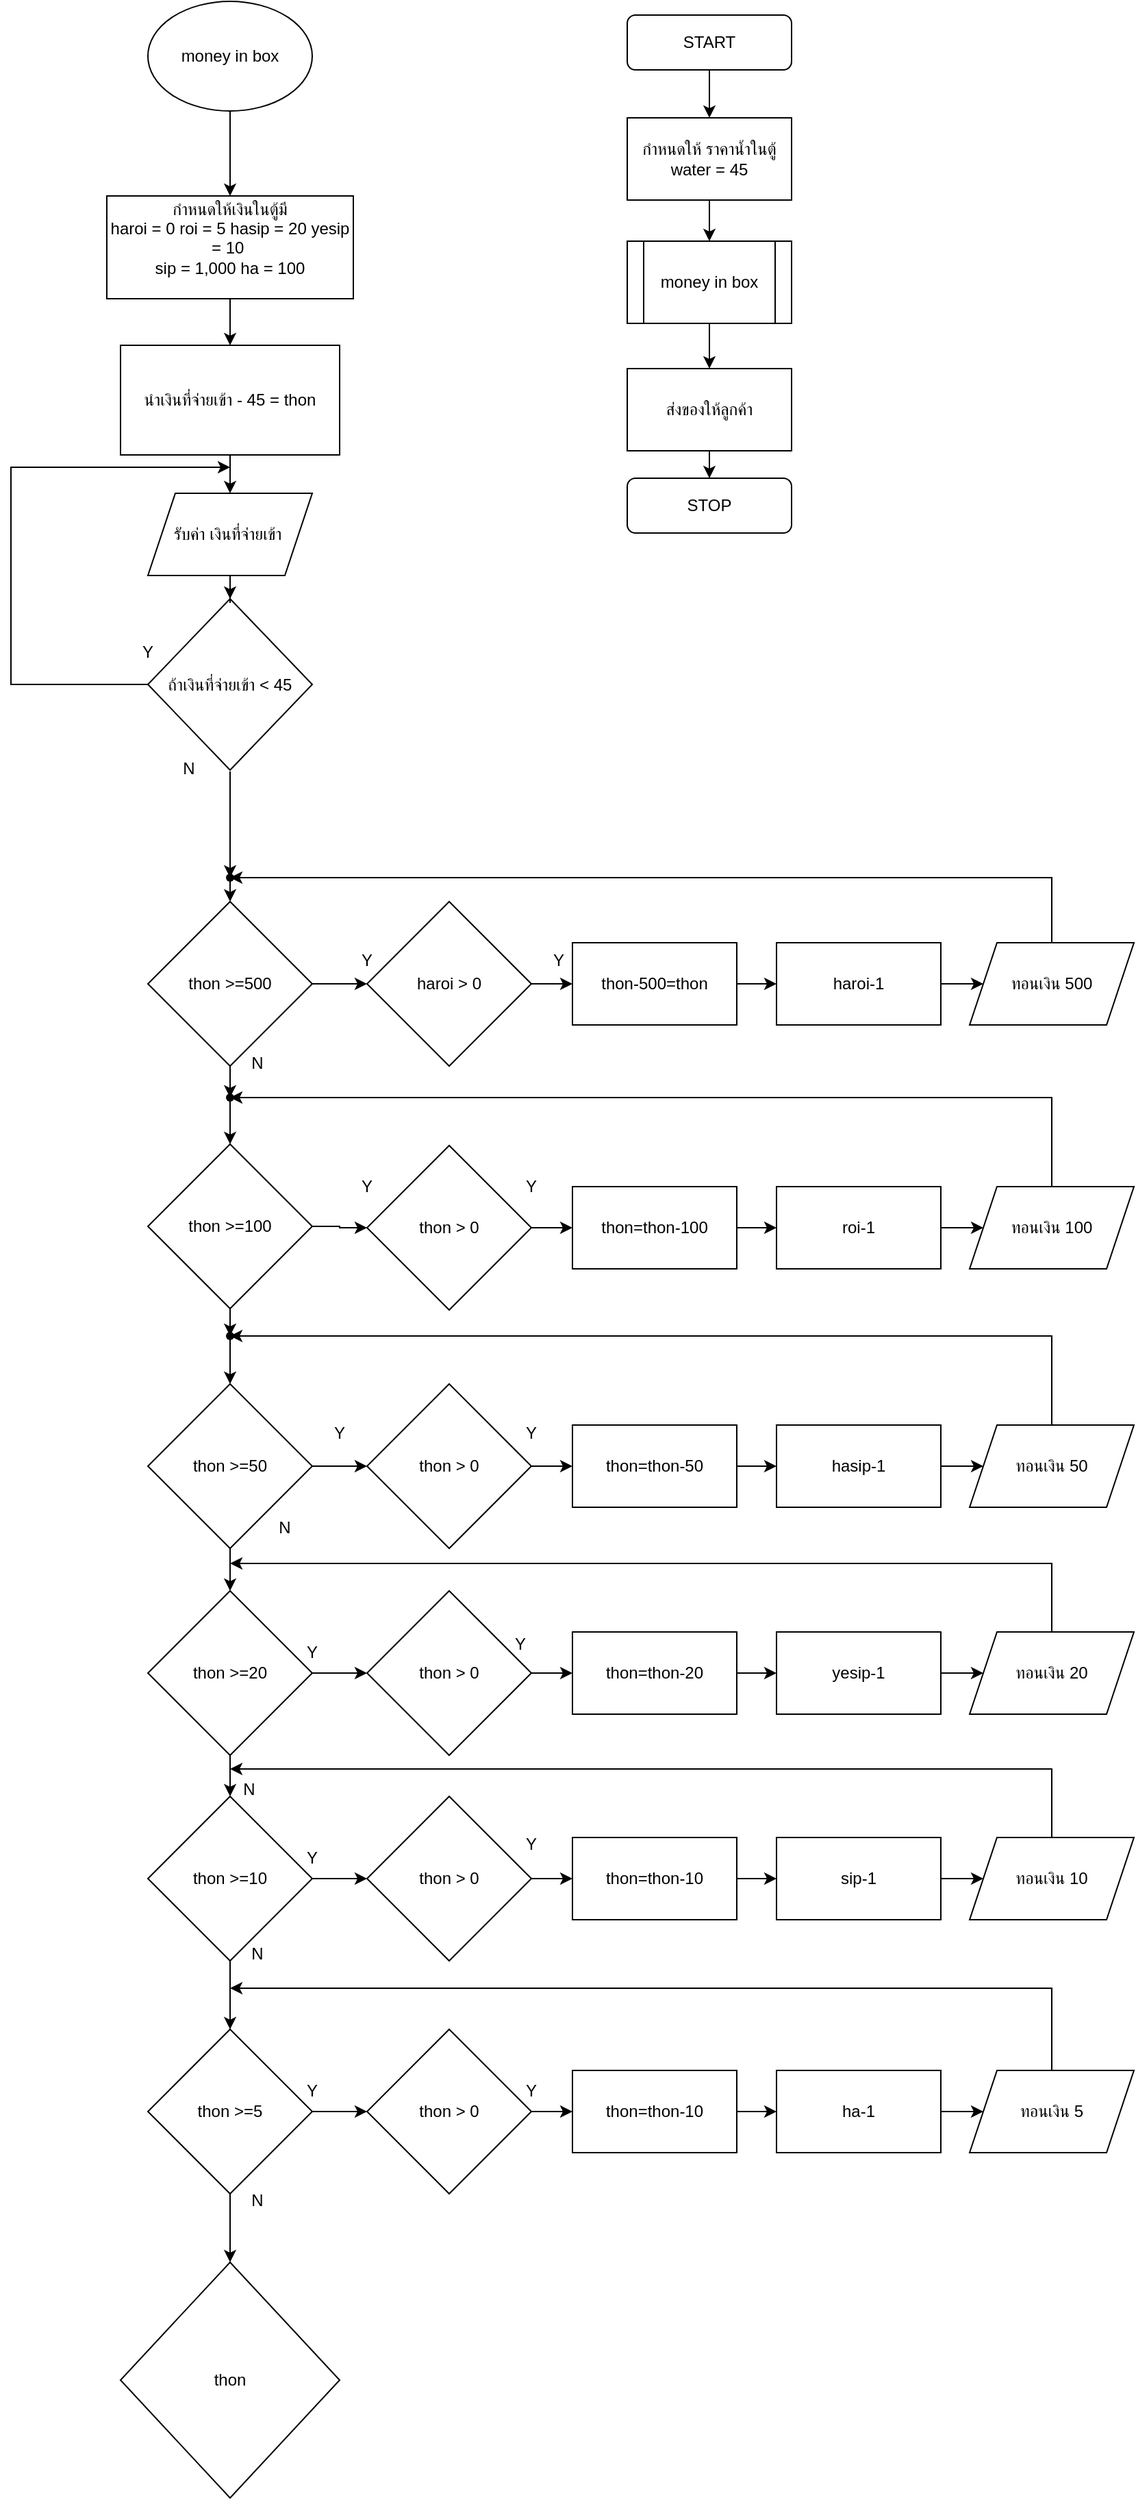 <mxfile version="24.6.4" type="github">
  <diagram name="หน้า-1" id="5BQnmzxmp4HID7S2OKWE">
    <mxGraphModel dx="724" dy="390" grid="1" gridSize="10" guides="1" tooltips="1" connect="1" arrows="1" fold="1" page="1" pageScale="1" pageWidth="827" pageHeight="1169" math="0" shadow="0">
      <root>
        <mxCell id="0" />
        <mxCell id="1" parent="0" />
        <mxCell id="sd8wvMYhDi7HjZ1PcNP_-2" value="" style="edgeStyle=orthogonalEdgeStyle;rounded=0;orthogonalLoop=1;jettySize=auto;html=1;" parent="1" source="sd8wvMYhDi7HjZ1PcNP_-3" target="sd8wvMYhDi7HjZ1PcNP_-5" edge="1">
          <mxGeometry relative="1" as="geometry" />
        </mxCell>
        <mxCell id="sd8wvMYhDi7HjZ1PcNP_-3" value="START" style="rounded=1;whiteSpace=wrap;html=1;fontSize=12;glass=0;strokeWidth=1;shadow=0;" parent="1" vertex="1">
          <mxGeometry x="690" y="10" width="120" height="40" as="geometry" />
        </mxCell>
        <mxCell id="sd8wvMYhDi7HjZ1PcNP_-4" value="" style="edgeStyle=orthogonalEdgeStyle;rounded=0;orthogonalLoop=1;jettySize=auto;html=1;entryX=0.5;entryY=0;entryDx=0;entryDy=0;" parent="1" source="sd8wvMYhDi7HjZ1PcNP_-5" target="sd8wvMYhDi7HjZ1PcNP_-9" edge="1">
          <mxGeometry relative="1" as="geometry">
            <mxPoint x="920.1" y="163.5" as="targetPoint" />
          </mxGeometry>
        </mxCell>
        <mxCell id="sd8wvMYhDi7HjZ1PcNP_-5" value="กำหนดให้ ราคาน้ำในตู้&lt;br&gt;water = 45" style="rounded=0;whiteSpace=wrap;html=1;" parent="1" vertex="1">
          <mxGeometry x="690" y="85" width="120" height="60" as="geometry" />
        </mxCell>
        <mxCell id="sd8wvMYhDi7HjZ1PcNP_-6" style="edgeStyle=orthogonalEdgeStyle;rounded=0;orthogonalLoop=1;jettySize=auto;html=1;entryX=0.5;entryY=0;entryDx=0;entryDy=0;" parent="1" source="sd8wvMYhDi7HjZ1PcNP_-7" target="sd8wvMYhDi7HjZ1PcNP_-12" edge="1">
          <mxGeometry relative="1" as="geometry">
            <mxPoint x="400" y="110" as="targetPoint" />
          </mxGeometry>
        </mxCell>
        <mxCell id="sd8wvMYhDi7HjZ1PcNP_-7" value="money in box" style="ellipse;whiteSpace=wrap;html=1;" parent="1" vertex="1">
          <mxGeometry x="340" width="120" height="80" as="geometry" />
        </mxCell>
        <mxCell id="sd8wvMYhDi7HjZ1PcNP_-8" style="edgeStyle=orthogonalEdgeStyle;rounded=0;orthogonalLoop=1;jettySize=auto;html=1;entryX=0.5;entryY=0;entryDx=0;entryDy=0;" parent="1" source="sd8wvMYhDi7HjZ1PcNP_-9" target="sd8wvMYhDi7HjZ1PcNP_-37" edge="1">
          <mxGeometry relative="1" as="geometry" />
        </mxCell>
        <mxCell id="sd8wvMYhDi7HjZ1PcNP_-9" value="money in box" style="shape=process;whiteSpace=wrap;html=1;backgroundOutline=1;" parent="1" vertex="1">
          <mxGeometry x="690" y="175" width="120" height="60" as="geometry" />
        </mxCell>
        <mxCell id="sd8wvMYhDi7HjZ1PcNP_-10" value="" style="edgeStyle=orthogonalEdgeStyle;rounded=0;orthogonalLoop=1;jettySize=auto;html=1;" parent="1" target="sd8wvMYhDi7HjZ1PcNP_-12" edge="1">
          <mxGeometry relative="1" as="geometry">
            <mxPoint x="400" y="195" as="sourcePoint" />
          </mxGeometry>
        </mxCell>
        <mxCell id="sd8wvMYhDi7HjZ1PcNP_-11" style="edgeStyle=orthogonalEdgeStyle;rounded=0;orthogonalLoop=1;jettySize=auto;html=1;entryX=0.5;entryY=0;entryDx=0;entryDy=0;" parent="1" source="sd8wvMYhDi7HjZ1PcNP_-12" target="sd8wvMYhDi7HjZ1PcNP_-14" edge="1">
          <mxGeometry relative="1" as="geometry" />
        </mxCell>
        <mxCell id="sd8wvMYhDi7HjZ1PcNP_-12" value="กำหนดให้เงินในตู้มี&lt;br&gt;&lt;div&gt;haroi = 0 roi = 5 hasip = 20 yesip = 10&amp;nbsp;&lt;/div&gt;&lt;div&gt;sip = 1,000 ha = 100&lt;/div&gt;&lt;div&gt;&lt;br&gt;&lt;/div&gt;" style="rounded=0;whiteSpace=wrap;html=1;" parent="1" vertex="1">
          <mxGeometry x="310" y="142" width="180" height="75" as="geometry" />
        </mxCell>
        <mxCell id="sd8wvMYhDi7HjZ1PcNP_-13" style="edgeStyle=orthogonalEdgeStyle;rounded=0;orthogonalLoop=1;jettySize=auto;html=1;entryX=0.5;entryY=0;entryDx=0;entryDy=0;" parent="1" source="sd8wvMYhDi7HjZ1PcNP_-14" target="sd8wvMYhDi7HjZ1PcNP_-39" edge="1">
          <mxGeometry relative="1" as="geometry" />
        </mxCell>
        <mxCell id="sd8wvMYhDi7HjZ1PcNP_-14" value="นำเงินที่จ่ายเข้า&amp;nbsp;- 45 = thon" style="rounded=0;whiteSpace=wrap;html=1;" parent="1" vertex="1">
          <mxGeometry x="320" y="251" width="160" height="80" as="geometry" />
        </mxCell>
        <mxCell id="sd8wvMYhDi7HjZ1PcNP_-15" style="edgeStyle=orthogonalEdgeStyle;rounded=0;orthogonalLoop=1;jettySize=auto;html=1;entryX=0.5;entryY=0;entryDx=0;entryDy=0;" parent="1" source="sd8wvMYhDi7HjZ1PcNP_-33" target="sd8wvMYhDi7HjZ1PcNP_-21" edge="1">
          <mxGeometry relative="1" as="geometry" />
        </mxCell>
        <mxCell id="sd8wvMYhDi7HjZ1PcNP_-16" style="edgeStyle=orthogonalEdgeStyle;rounded=0;orthogonalLoop=1;jettySize=auto;html=1;exitX=0;exitY=0.5;exitDx=0;exitDy=0;" parent="1" source="sd8wvMYhDi7HjZ1PcNP_-17" edge="1">
          <mxGeometry relative="1" as="geometry">
            <mxPoint x="400" y="340" as="targetPoint" />
            <Array as="points">
              <mxPoint x="240" y="498" />
              <mxPoint x="240" y="340" />
            </Array>
          </mxGeometry>
        </mxCell>
        <mxCell id="sd8wvMYhDi7HjZ1PcNP_-17" value="ถ้าเงินที่จ่ายเข้า &amp;lt; 45" style="rhombus;whiteSpace=wrap;html=1;" parent="1" vertex="1">
          <mxGeometry x="340" y="436" width="120" height="125" as="geometry" />
        </mxCell>
        <mxCell id="sd8wvMYhDi7HjZ1PcNP_-18" value="N" style="text;html=1;align=center;verticalAlign=middle;whiteSpace=wrap;rounded=0;" parent="1" vertex="1">
          <mxGeometry x="340" y="545" width="60" height="30" as="geometry" />
        </mxCell>
        <mxCell id="sd8wvMYhDi7HjZ1PcNP_-19" style="edgeStyle=orthogonalEdgeStyle;rounded=0;orthogonalLoop=1;jettySize=auto;html=1;entryX=0;entryY=0.5;entryDx=0;entryDy=0;" parent="1" source="sd8wvMYhDi7HjZ1PcNP_-21" target="sd8wvMYhDi7HjZ1PcNP_-25" edge="1">
          <mxGeometry relative="1" as="geometry" />
        </mxCell>
        <mxCell id="sd8wvMYhDi7HjZ1PcNP_-20" style="edgeStyle=orthogonalEdgeStyle;rounded=0;orthogonalLoop=1;jettySize=auto;html=1;" parent="1" source="sd8wvMYhDi7HjZ1PcNP_-21" target="sd8wvMYhDi7HjZ1PcNP_-51" edge="1">
          <mxGeometry relative="1" as="geometry" />
        </mxCell>
        <mxCell id="sd8wvMYhDi7HjZ1PcNP_-21" value="thon &amp;gt;=500" style="rhombus;whiteSpace=wrap;html=1;" parent="1" vertex="1">
          <mxGeometry x="340" y="657" width="120" height="120" as="geometry" />
        </mxCell>
        <mxCell id="sd8wvMYhDi7HjZ1PcNP_-22" value="Y" style="text;html=1;align=center;verticalAlign=middle;whiteSpace=wrap;rounded=0;" parent="1" vertex="1">
          <mxGeometry x="310" y="460" width="60" height="30" as="geometry" />
        </mxCell>
        <mxCell id="sd8wvMYhDi7HjZ1PcNP_-23" value="N" style="text;html=1;align=center;verticalAlign=middle;whiteSpace=wrap;rounded=0;" parent="1" vertex="1">
          <mxGeometry x="410" y="760" width="20" height="30" as="geometry" />
        </mxCell>
        <mxCell id="sd8wvMYhDi7HjZ1PcNP_-24" style="edgeStyle=orthogonalEdgeStyle;rounded=0;orthogonalLoop=1;jettySize=auto;html=1;entryX=0;entryY=0.5;entryDx=0;entryDy=0;" parent="1" source="sd8wvMYhDi7HjZ1PcNP_-25" target="sd8wvMYhDi7HjZ1PcNP_-28" edge="1">
          <mxGeometry relative="1" as="geometry" />
        </mxCell>
        <mxCell id="sd8wvMYhDi7HjZ1PcNP_-25" value="haroi &amp;gt; 0" style="rhombus;whiteSpace=wrap;html=1;" parent="1" vertex="1">
          <mxGeometry x="500" y="657" width="120" height="120" as="geometry" />
        </mxCell>
        <mxCell id="sd8wvMYhDi7HjZ1PcNP_-26" value="Y" style="text;html=1;align=center;verticalAlign=middle;whiteSpace=wrap;rounded=0;" parent="1" vertex="1">
          <mxGeometry x="610" y="685" width="60" height="30" as="geometry" />
        </mxCell>
        <mxCell id="sd8wvMYhDi7HjZ1PcNP_-27" style="edgeStyle=orthogonalEdgeStyle;rounded=0;orthogonalLoop=1;jettySize=auto;html=1;entryX=0;entryY=0.5;entryDx=0;entryDy=0;" parent="1" source="sd8wvMYhDi7HjZ1PcNP_-28" target="sd8wvMYhDi7HjZ1PcNP_-30" edge="1">
          <mxGeometry relative="1" as="geometry" />
        </mxCell>
        <mxCell id="sd8wvMYhDi7HjZ1PcNP_-28" value="thon-500=thon" style="rounded=0;whiteSpace=wrap;html=1;" parent="1" vertex="1">
          <mxGeometry x="650" y="687" width="120" height="60" as="geometry" />
        </mxCell>
        <mxCell id="sd8wvMYhDi7HjZ1PcNP_-29" style="edgeStyle=orthogonalEdgeStyle;rounded=0;orthogonalLoop=1;jettySize=auto;html=1;entryX=0;entryY=0.5;entryDx=0;entryDy=0;" parent="1" source="sd8wvMYhDi7HjZ1PcNP_-30" edge="1">
          <mxGeometry relative="1" as="geometry">
            <mxPoint x="950" y="717" as="targetPoint" />
          </mxGeometry>
        </mxCell>
        <mxCell id="sd8wvMYhDi7HjZ1PcNP_-30" value="haroi-1" style="rounded=0;whiteSpace=wrap;html=1;" parent="1" vertex="1">
          <mxGeometry x="799" y="687" width="120" height="60" as="geometry" />
        </mxCell>
        <mxCell id="sd8wvMYhDi7HjZ1PcNP_-31" value="ทอนเงิน 500" style="shape=parallelogram;perimeter=parallelogramPerimeter;whiteSpace=wrap;html=1;fixedSize=1;" parent="1" vertex="1">
          <mxGeometry x="940" y="687" width="120" height="60" as="geometry" />
        </mxCell>
        <mxCell id="sd8wvMYhDi7HjZ1PcNP_-32" value="" style="edgeStyle=orthogonalEdgeStyle;rounded=0;orthogonalLoop=1;jettySize=auto;html=1;entryDx=0;entryDy=0;" parent="1" target="sd8wvMYhDi7HjZ1PcNP_-33" edge="1">
          <mxGeometry relative="1" as="geometry">
            <mxPoint x="400" y="562" as="sourcePoint" />
            <mxPoint x="400" y="657" as="targetPoint" />
            <Array as="points">
              <mxPoint x="400" y="615" />
              <mxPoint x="400" y="615" />
            </Array>
          </mxGeometry>
        </mxCell>
        <mxCell id="sd8wvMYhDi7HjZ1PcNP_-33" value="" style="shape=waypoint;sketch=0;fillStyle=solid;size=6;pointerEvents=1;points=[];fillColor=none;resizable=0;rotatable=0;perimeter=centerPerimeter;snapToPoint=1;" parent="1" vertex="1">
          <mxGeometry x="390" y="629.5" width="20" height="20" as="geometry" />
        </mxCell>
        <mxCell id="sd8wvMYhDi7HjZ1PcNP_-34" style="edgeStyle=orthogonalEdgeStyle;rounded=0;orthogonalLoop=1;jettySize=auto;html=1;entryX=0.71;entryY=0.782;entryDx=0;entryDy=0;entryPerimeter=0;" parent="1" source="sd8wvMYhDi7HjZ1PcNP_-31" target="sd8wvMYhDi7HjZ1PcNP_-33" edge="1">
          <mxGeometry relative="1" as="geometry">
            <Array as="points">
              <mxPoint x="1000" y="640" />
            </Array>
          </mxGeometry>
        </mxCell>
        <mxCell id="sd8wvMYhDi7HjZ1PcNP_-35" value="STOP" style="rounded=1;whiteSpace=wrap;html=1;fontSize=12;glass=0;strokeWidth=1;shadow=0;" parent="1" vertex="1">
          <mxGeometry x="690" y="348" width="120" height="40" as="geometry" />
        </mxCell>
        <mxCell id="sd8wvMYhDi7HjZ1PcNP_-36" style="edgeStyle=orthogonalEdgeStyle;rounded=0;orthogonalLoop=1;jettySize=auto;html=1;entryX=0.5;entryY=0;entryDx=0;entryDy=0;" parent="1" source="sd8wvMYhDi7HjZ1PcNP_-37" target="sd8wvMYhDi7HjZ1PcNP_-35" edge="1">
          <mxGeometry relative="1" as="geometry" />
        </mxCell>
        <mxCell id="sd8wvMYhDi7HjZ1PcNP_-37" value="ส่งของให้ลูกค้า" style="rounded=0;whiteSpace=wrap;html=1;" parent="1" vertex="1">
          <mxGeometry x="690" y="268" width="120" height="60" as="geometry" />
        </mxCell>
        <mxCell id="sd8wvMYhDi7HjZ1PcNP_-38" style="edgeStyle=orthogonalEdgeStyle;rounded=0;orthogonalLoop=1;jettySize=auto;html=1;entryX=0.5;entryY=0;entryDx=0;entryDy=0;" parent="1" source="sd8wvMYhDi7HjZ1PcNP_-39" target="sd8wvMYhDi7HjZ1PcNP_-17" edge="1">
          <mxGeometry relative="1" as="geometry" />
        </mxCell>
        <mxCell id="sd8wvMYhDi7HjZ1PcNP_-39" value="รับค่า เงินที่จ่ายเข้า&amp;nbsp;" style="shape=parallelogram;perimeter=parallelogramPerimeter;whiteSpace=wrap;html=1;fixedSize=1;" parent="1" vertex="1">
          <mxGeometry x="340" y="359" width="120" height="60" as="geometry" />
        </mxCell>
        <mxCell id="sd8wvMYhDi7HjZ1PcNP_-40" style="edgeStyle=orthogonalEdgeStyle;rounded=0;orthogonalLoop=1;jettySize=auto;html=1;entryX=0;entryY=0.5;entryDx=0;entryDy=0;" parent="1" source="sd8wvMYhDi7HjZ1PcNP_-42" target="sd8wvMYhDi7HjZ1PcNP_-44" edge="1">
          <mxGeometry relative="1" as="geometry" />
        </mxCell>
        <mxCell id="sd8wvMYhDi7HjZ1PcNP_-41" style="edgeStyle=orthogonalEdgeStyle;rounded=0;orthogonalLoop=1;jettySize=auto;html=1;" parent="1" source="sd8wvMYhDi7HjZ1PcNP_-42" target="sd8wvMYhDi7HjZ1PcNP_-67" edge="1">
          <mxGeometry relative="1" as="geometry" />
        </mxCell>
        <mxCell id="sd8wvMYhDi7HjZ1PcNP_-42" value="thon &amp;gt;=100" style="rhombus;whiteSpace=wrap;html=1;" parent="1" vertex="1">
          <mxGeometry x="340" y="834" width="120" height="120" as="geometry" />
        </mxCell>
        <mxCell id="sd8wvMYhDi7HjZ1PcNP_-43" style="edgeStyle=orthogonalEdgeStyle;rounded=0;orthogonalLoop=1;jettySize=auto;html=1;entryX=0;entryY=0.5;entryDx=0;entryDy=0;" parent="1" source="sd8wvMYhDi7HjZ1PcNP_-44" target="sd8wvMYhDi7HjZ1PcNP_-46" edge="1">
          <mxGeometry relative="1" as="geometry" />
        </mxCell>
        <mxCell id="sd8wvMYhDi7HjZ1PcNP_-44" value="thon &amp;gt; 0" style="rhombus;whiteSpace=wrap;html=1;" parent="1" vertex="1">
          <mxGeometry x="500" y="835" width="120" height="120" as="geometry" />
        </mxCell>
        <mxCell id="sd8wvMYhDi7HjZ1PcNP_-45" style="edgeStyle=orthogonalEdgeStyle;rounded=0;orthogonalLoop=1;jettySize=auto;html=1;entryX=0;entryY=0.5;entryDx=0;entryDy=0;" parent="1" source="sd8wvMYhDi7HjZ1PcNP_-46" target="sd8wvMYhDi7HjZ1PcNP_-48" edge="1">
          <mxGeometry relative="1" as="geometry" />
        </mxCell>
        <mxCell id="sd8wvMYhDi7HjZ1PcNP_-46" value="thon=thon-100" style="rounded=0;whiteSpace=wrap;html=1;" parent="1" vertex="1">
          <mxGeometry x="650" y="865" width="120" height="60" as="geometry" />
        </mxCell>
        <mxCell id="sd8wvMYhDi7HjZ1PcNP_-47" style="edgeStyle=orthogonalEdgeStyle;rounded=0;orthogonalLoop=1;jettySize=auto;html=1;entryX=0;entryY=0.5;entryDx=0;entryDy=0;" parent="1" source="sd8wvMYhDi7HjZ1PcNP_-48" target="sd8wvMYhDi7HjZ1PcNP_-49" edge="1">
          <mxGeometry relative="1" as="geometry" />
        </mxCell>
        <mxCell id="sd8wvMYhDi7HjZ1PcNP_-48" value="roi-1" style="rounded=0;whiteSpace=wrap;html=1;" parent="1" vertex="1">
          <mxGeometry x="799" y="865" width="120" height="60" as="geometry" />
        </mxCell>
        <mxCell id="sd8wvMYhDi7HjZ1PcNP_-49" value="ทอนเงิน 100" style="shape=parallelogram;perimeter=parallelogramPerimeter;whiteSpace=wrap;html=1;fixedSize=1;" parent="1" vertex="1">
          <mxGeometry x="940" y="865" width="120" height="60" as="geometry" />
        </mxCell>
        <mxCell id="sd8wvMYhDi7HjZ1PcNP_-50" style="edgeStyle=orthogonalEdgeStyle;rounded=0;orthogonalLoop=1;jettySize=auto;html=1;entryX=0.5;entryY=0;entryDx=0;entryDy=0;" parent="1" source="sd8wvMYhDi7HjZ1PcNP_-51" target="sd8wvMYhDi7HjZ1PcNP_-42" edge="1">
          <mxGeometry relative="1" as="geometry" />
        </mxCell>
        <mxCell id="sd8wvMYhDi7HjZ1PcNP_-51" value="" style="shape=waypoint;sketch=0;fillStyle=solid;size=6;pointerEvents=1;points=[];fillColor=none;resizable=0;rotatable=0;perimeter=centerPerimeter;snapToPoint=1;" parent="1" vertex="1">
          <mxGeometry x="390" y="790" width="20" height="20" as="geometry" />
        </mxCell>
        <mxCell id="sd8wvMYhDi7HjZ1PcNP_-52" style="edgeStyle=orthogonalEdgeStyle;rounded=0;orthogonalLoop=1;jettySize=auto;html=1;entryX=0.303;entryY=0.729;entryDx=0;entryDy=0;entryPerimeter=0;" parent="1" source="sd8wvMYhDi7HjZ1PcNP_-49" target="sd8wvMYhDi7HjZ1PcNP_-51" edge="1">
          <mxGeometry relative="1" as="geometry">
            <Array as="points">
              <mxPoint x="1000" y="800" />
            </Array>
          </mxGeometry>
        </mxCell>
        <mxCell id="sd8wvMYhDi7HjZ1PcNP_-53" value="Y" style="text;html=1;align=center;verticalAlign=middle;whiteSpace=wrap;rounded=0;" parent="1" vertex="1">
          <mxGeometry x="470" y="685" width="60" height="30" as="geometry" />
        </mxCell>
        <mxCell id="sd8wvMYhDi7HjZ1PcNP_-54" value="Y" style="text;html=1;align=center;verticalAlign=middle;whiteSpace=wrap;rounded=0;" parent="1" vertex="1">
          <mxGeometry x="470" y="850" width="60" height="30" as="geometry" />
        </mxCell>
        <mxCell id="sd8wvMYhDi7HjZ1PcNP_-55" value="Y" style="text;html=1;align=center;verticalAlign=middle;whiteSpace=wrap;rounded=0;" parent="1" vertex="1">
          <mxGeometry x="590" y="850" width="60" height="30" as="geometry" />
        </mxCell>
        <mxCell id="sd8wvMYhDi7HjZ1PcNP_-56" style="edgeStyle=orthogonalEdgeStyle;rounded=0;orthogonalLoop=1;jettySize=auto;html=1;entryX=0;entryY=0.5;entryDx=0;entryDy=0;" parent="1" source="sd8wvMYhDi7HjZ1PcNP_-58" target="sd8wvMYhDi7HjZ1PcNP_-60" edge="1">
          <mxGeometry relative="1" as="geometry" />
        </mxCell>
        <mxCell id="sd8wvMYhDi7HjZ1PcNP_-57" style="edgeStyle=orthogonalEdgeStyle;rounded=0;orthogonalLoop=1;jettySize=auto;html=1;entryX=0.5;entryY=0;entryDx=0;entryDy=0;" parent="1" source="sd8wvMYhDi7HjZ1PcNP_-58" target="sd8wvMYhDi7HjZ1PcNP_-71" edge="1">
          <mxGeometry relative="1" as="geometry" />
        </mxCell>
        <mxCell id="sd8wvMYhDi7HjZ1PcNP_-58" value="thon &amp;gt;=50" style="rhombus;whiteSpace=wrap;html=1;" parent="1" vertex="1">
          <mxGeometry x="340" y="1009" width="120" height="120" as="geometry" />
        </mxCell>
        <mxCell id="sd8wvMYhDi7HjZ1PcNP_-59" style="edgeStyle=orthogonalEdgeStyle;rounded=0;orthogonalLoop=1;jettySize=auto;html=1;entryX=0;entryY=0.5;entryDx=0;entryDy=0;" parent="1" source="sd8wvMYhDi7HjZ1PcNP_-60" target="sd8wvMYhDi7HjZ1PcNP_-62" edge="1">
          <mxGeometry relative="1" as="geometry" />
        </mxCell>
        <mxCell id="sd8wvMYhDi7HjZ1PcNP_-60" value="thon &amp;gt; 0" style="rhombus;whiteSpace=wrap;html=1;" parent="1" vertex="1">
          <mxGeometry x="500" y="1009" width="120" height="120" as="geometry" />
        </mxCell>
        <mxCell id="sd8wvMYhDi7HjZ1PcNP_-61" style="edgeStyle=orthogonalEdgeStyle;rounded=0;orthogonalLoop=1;jettySize=auto;html=1;entryX=0;entryY=0.5;entryDx=0;entryDy=0;" parent="1" source="sd8wvMYhDi7HjZ1PcNP_-62" target="sd8wvMYhDi7HjZ1PcNP_-64" edge="1">
          <mxGeometry relative="1" as="geometry" />
        </mxCell>
        <mxCell id="sd8wvMYhDi7HjZ1PcNP_-62" value="thon=thon-50" style="rounded=0;whiteSpace=wrap;html=1;" parent="1" vertex="1">
          <mxGeometry x="650" y="1039" width="120" height="60" as="geometry" />
        </mxCell>
        <mxCell id="sd8wvMYhDi7HjZ1PcNP_-63" style="edgeStyle=orthogonalEdgeStyle;rounded=0;orthogonalLoop=1;jettySize=auto;html=1;entryX=0;entryY=0.5;entryDx=0;entryDy=0;" parent="1" source="sd8wvMYhDi7HjZ1PcNP_-64" target="sd8wvMYhDi7HjZ1PcNP_-65" edge="1">
          <mxGeometry relative="1" as="geometry" />
        </mxCell>
        <mxCell id="sd8wvMYhDi7HjZ1PcNP_-64" value="hasip&lt;span style=&quot;background-color: initial;&quot;&gt;-1&lt;/span&gt;" style="rounded=0;whiteSpace=wrap;html=1;" parent="1" vertex="1">
          <mxGeometry x="799" y="1039" width="120" height="60" as="geometry" />
        </mxCell>
        <mxCell id="sd8wvMYhDi7HjZ1PcNP_-65" value="ทอนเงิน 50" style="shape=parallelogram;perimeter=parallelogramPerimeter;whiteSpace=wrap;html=1;fixedSize=1;" parent="1" vertex="1">
          <mxGeometry x="940" y="1039" width="120" height="60" as="geometry" />
        </mxCell>
        <mxCell id="sd8wvMYhDi7HjZ1PcNP_-66" value="" style="edgeStyle=orthogonalEdgeStyle;rounded=0;orthogonalLoop=1;jettySize=auto;html=1;" parent="1" source="sd8wvMYhDi7HjZ1PcNP_-67" target="sd8wvMYhDi7HjZ1PcNP_-58" edge="1">
          <mxGeometry relative="1" as="geometry" />
        </mxCell>
        <mxCell id="sd8wvMYhDi7HjZ1PcNP_-67" value="" style="shape=waypoint;sketch=0;fillStyle=solid;size=6;pointerEvents=1;points=[];fillColor=none;resizable=0;rotatable=0;perimeter=centerPerimeter;snapToPoint=1;" parent="1" vertex="1">
          <mxGeometry x="390" y="964" width="20" height="20" as="geometry" />
        </mxCell>
        <mxCell id="sd8wvMYhDi7HjZ1PcNP_-68" style="edgeStyle=orthogonalEdgeStyle;rounded=0;orthogonalLoop=1;jettySize=auto;html=1;entryX=0.774;entryY=0.641;entryDx=0;entryDy=0;entryPerimeter=0;" parent="1" source="sd8wvMYhDi7HjZ1PcNP_-65" target="sd8wvMYhDi7HjZ1PcNP_-67" edge="1">
          <mxGeometry relative="1" as="geometry">
            <Array as="points">
              <mxPoint x="1000" y="974" />
            </Array>
          </mxGeometry>
        </mxCell>
        <mxCell id="sd8wvMYhDi7HjZ1PcNP_-69" style="edgeStyle=orthogonalEdgeStyle;rounded=0;orthogonalLoop=1;jettySize=auto;html=1;entryX=0;entryY=0.5;entryDx=0;entryDy=0;" parent="1" source="sd8wvMYhDi7HjZ1PcNP_-71" target="sd8wvMYhDi7HjZ1PcNP_-73" edge="1">
          <mxGeometry relative="1" as="geometry" />
        </mxCell>
        <mxCell id="sd8wvMYhDi7HjZ1PcNP_-70" style="edgeStyle=orthogonalEdgeStyle;rounded=0;orthogonalLoop=1;jettySize=auto;html=1;entryX=0.5;entryY=0;entryDx=0;entryDy=0;" parent="1" source="sd8wvMYhDi7HjZ1PcNP_-71" target="sd8wvMYhDi7HjZ1PcNP_-82" edge="1">
          <mxGeometry relative="1" as="geometry" />
        </mxCell>
        <mxCell id="sd8wvMYhDi7HjZ1PcNP_-71" value="thon &amp;gt;=20" style="rhombus;whiteSpace=wrap;html=1;" parent="1" vertex="1">
          <mxGeometry x="340" y="1160" width="120" height="120" as="geometry" />
        </mxCell>
        <mxCell id="sd8wvMYhDi7HjZ1PcNP_-72" style="edgeStyle=orthogonalEdgeStyle;rounded=0;orthogonalLoop=1;jettySize=auto;html=1;entryX=0;entryY=0.5;entryDx=0;entryDy=0;" parent="1" source="sd8wvMYhDi7HjZ1PcNP_-73" target="sd8wvMYhDi7HjZ1PcNP_-75" edge="1">
          <mxGeometry relative="1" as="geometry" />
        </mxCell>
        <mxCell id="sd8wvMYhDi7HjZ1PcNP_-73" value="thon &amp;gt; 0" style="rhombus;whiteSpace=wrap;html=1;" parent="1" vertex="1">
          <mxGeometry x="500" y="1160" width="120" height="120" as="geometry" />
        </mxCell>
        <mxCell id="sd8wvMYhDi7HjZ1PcNP_-74" style="edgeStyle=orthogonalEdgeStyle;rounded=0;orthogonalLoop=1;jettySize=auto;html=1;entryX=0;entryY=0.5;entryDx=0;entryDy=0;" parent="1" source="sd8wvMYhDi7HjZ1PcNP_-75" target="sd8wvMYhDi7HjZ1PcNP_-77" edge="1">
          <mxGeometry relative="1" as="geometry" />
        </mxCell>
        <mxCell id="sd8wvMYhDi7HjZ1PcNP_-75" value="thon=thon-20" style="rounded=0;whiteSpace=wrap;html=1;" parent="1" vertex="1">
          <mxGeometry x="650" y="1190" width="120" height="60" as="geometry" />
        </mxCell>
        <mxCell id="sd8wvMYhDi7HjZ1PcNP_-76" style="edgeStyle=orthogonalEdgeStyle;rounded=0;orthogonalLoop=1;jettySize=auto;html=1;" parent="1" source="sd8wvMYhDi7HjZ1PcNP_-77" target="sd8wvMYhDi7HjZ1PcNP_-79" edge="1">
          <mxGeometry relative="1" as="geometry" />
        </mxCell>
        <mxCell id="sd8wvMYhDi7HjZ1PcNP_-77" value="yesip&lt;span style=&quot;background-color: initial;&quot;&gt;-1&lt;/span&gt;" style="rounded=0;whiteSpace=wrap;html=1;" parent="1" vertex="1">
          <mxGeometry x="799" y="1190" width="120" height="60" as="geometry" />
        </mxCell>
        <mxCell id="sd8wvMYhDi7HjZ1PcNP_-78" style="edgeStyle=orthogonalEdgeStyle;rounded=0;orthogonalLoop=1;jettySize=auto;html=1;" parent="1" source="sd8wvMYhDi7HjZ1PcNP_-79" edge="1">
          <mxGeometry relative="1" as="geometry">
            <mxPoint x="400" y="1140" as="targetPoint" />
            <Array as="points">
              <mxPoint x="1000" y="1140" />
            </Array>
          </mxGeometry>
        </mxCell>
        <mxCell id="sd8wvMYhDi7HjZ1PcNP_-79" value="ทอนเงิน 20" style="shape=parallelogram;perimeter=parallelogramPerimeter;whiteSpace=wrap;html=1;fixedSize=1;" parent="1" vertex="1">
          <mxGeometry x="940" y="1190" width="120" height="60" as="geometry" />
        </mxCell>
        <mxCell id="sd8wvMYhDi7HjZ1PcNP_-80" style="edgeStyle=orthogonalEdgeStyle;rounded=0;orthogonalLoop=1;jettySize=auto;html=1;entryX=0;entryY=0.5;entryDx=0;entryDy=0;" parent="1" source="sd8wvMYhDi7HjZ1PcNP_-82" target="sd8wvMYhDi7HjZ1PcNP_-84" edge="1">
          <mxGeometry relative="1" as="geometry" />
        </mxCell>
        <mxCell id="sd8wvMYhDi7HjZ1PcNP_-81" style="edgeStyle=orthogonalEdgeStyle;rounded=0;orthogonalLoop=1;jettySize=auto;html=1;entryX=0.5;entryY=0;entryDx=0;entryDy=0;" parent="1" source="sd8wvMYhDi7HjZ1PcNP_-82" target="sd8wvMYhDi7HjZ1PcNP_-93" edge="1">
          <mxGeometry relative="1" as="geometry" />
        </mxCell>
        <mxCell id="sd8wvMYhDi7HjZ1PcNP_-82" value="thon &amp;gt;=10" style="rhombus;whiteSpace=wrap;html=1;" parent="1" vertex="1">
          <mxGeometry x="340" y="1310" width="120" height="120" as="geometry" />
        </mxCell>
        <mxCell id="sd8wvMYhDi7HjZ1PcNP_-83" style="edgeStyle=orthogonalEdgeStyle;rounded=0;orthogonalLoop=1;jettySize=auto;html=1;entryX=0;entryY=0.5;entryDx=0;entryDy=0;" parent="1" source="sd8wvMYhDi7HjZ1PcNP_-84" target="sd8wvMYhDi7HjZ1PcNP_-86" edge="1">
          <mxGeometry relative="1" as="geometry" />
        </mxCell>
        <mxCell id="sd8wvMYhDi7HjZ1PcNP_-84" value="thon &amp;gt; 0" style="rhombus;whiteSpace=wrap;html=1;" parent="1" vertex="1">
          <mxGeometry x="500" y="1310" width="120" height="120" as="geometry" />
        </mxCell>
        <mxCell id="sd8wvMYhDi7HjZ1PcNP_-85" style="edgeStyle=orthogonalEdgeStyle;rounded=0;orthogonalLoop=1;jettySize=auto;html=1;entryX=0;entryY=0.5;entryDx=0;entryDy=0;" parent="1" source="sd8wvMYhDi7HjZ1PcNP_-86" target="sd8wvMYhDi7HjZ1PcNP_-88" edge="1">
          <mxGeometry relative="1" as="geometry" />
        </mxCell>
        <mxCell id="sd8wvMYhDi7HjZ1PcNP_-86" value="thon=thon-10" style="rounded=0;whiteSpace=wrap;html=1;" parent="1" vertex="1">
          <mxGeometry x="650" y="1340" width="120" height="60" as="geometry" />
        </mxCell>
        <mxCell id="sd8wvMYhDi7HjZ1PcNP_-87" style="edgeStyle=orthogonalEdgeStyle;rounded=0;orthogonalLoop=1;jettySize=auto;html=1;entryX=0;entryY=0.5;entryDx=0;entryDy=0;" parent="1" source="sd8wvMYhDi7HjZ1PcNP_-88" target="sd8wvMYhDi7HjZ1PcNP_-90" edge="1">
          <mxGeometry relative="1" as="geometry" />
        </mxCell>
        <mxCell id="sd8wvMYhDi7HjZ1PcNP_-88" value="sip&lt;span style=&quot;background-color: initial;&quot;&gt;-1&lt;/span&gt;" style="rounded=0;whiteSpace=wrap;html=1;" parent="1" vertex="1">
          <mxGeometry x="799" y="1340" width="120" height="60" as="geometry" />
        </mxCell>
        <mxCell id="sd8wvMYhDi7HjZ1PcNP_-89" style="edgeStyle=orthogonalEdgeStyle;rounded=0;orthogonalLoop=1;jettySize=auto;html=1;" parent="1" source="sd8wvMYhDi7HjZ1PcNP_-90" edge="1">
          <mxGeometry relative="1" as="geometry">
            <mxPoint x="400" y="1290" as="targetPoint" />
            <Array as="points">
              <mxPoint x="1000" y="1290" />
            </Array>
          </mxGeometry>
        </mxCell>
        <mxCell id="sd8wvMYhDi7HjZ1PcNP_-90" value="ทอนเงิน 10" style="shape=parallelogram;perimeter=parallelogramPerimeter;whiteSpace=wrap;html=1;fixedSize=1;" parent="1" vertex="1">
          <mxGeometry x="940" y="1340" width="120" height="60" as="geometry" />
        </mxCell>
        <mxCell id="sd8wvMYhDi7HjZ1PcNP_-91" style="edgeStyle=orthogonalEdgeStyle;rounded=0;orthogonalLoop=1;jettySize=auto;html=1;entryX=0;entryY=0.5;entryDx=0;entryDy=0;" parent="1" source="sd8wvMYhDi7HjZ1PcNP_-93" target="sd8wvMYhDi7HjZ1PcNP_-95" edge="1">
          <mxGeometry relative="1" as="geometry" />
        </mxCell>
        <mxCell id="sd8wvMYhDi7HjZ1PcNP_-92" style="edgeStyle=orthogonalEdgeStyle;rounded=0;orthogonalLoop=1;jettySize=auto;html=1;entryX=0.5;entryY=0;entryDx=0;entryDy=0;" parent="1" source="sd8wvMYhDi7HjZ1PcNP_-93" edge="1">
          <mxGeometry relative="1" as="geometry">
            <mxPoint x="400" y="1650" as="targetPoint" />
          </mxGeometry>
        </mxCell>
        <mxCell id="sd8wvMYhDi7HjZ1PcNP_-93" value="thon &amp;gt;=5" style="rhombus;whiteSpace=wrap;html=1;" parent="1" vertex="1">
          <mxGeometry x="340" y="1480" width="120" height="120" as="geometry" />
        </mxCell>
        <mxCell id="sd8wvMYhDi7HjZ1PcNP_-94" style="edgeStyle=orthogonalEdgeStyle;rounded=0;orthogonalLoop=1;jettySize=auto;html=1;entryX=0;entryY=0.5;entryDx=0;entryDy=0;" parent="1" source="sd8wvMYhDi7HjZ1PcNP_-95" target="sd8wvMYhDi7HjZ1PcNP_-97" edge="1">
          <mxGeometry relative="1" as="geometry" />
        </mxCell>
        <mxCell id="sd8wvMYhDi7HjZ1PcNP_-95" value="thon &amp;gt; 0" style="rhombus;whiteSpace=wrap;html=1;" parent="1" vertex="1">
          <mxGeometry x="500" y="1480" width="120" height="120" as="geometry" />
        </mxCell>
        <mxCell id="sd8wvMYhDi7HjZ1PcNP_-96" style="edgeStyle=orthogonalEdgeStyle;rounded=0;orthogonalLoop=1;jettySize=auto;html=1;entryX=0;entryY=0.5;entryDx=0;entryDy=0;" parent="1" source="sd8wvMYhDi7HjZ1PcNP_-97" target="sd8wvMYhDi7HjZ1PcNP_-99" edge="1">
          <mxGeometry relative="1" as="geometry" />
        </mxCell>
        <mxCell id="sd8wvMYhDi7HjZ1PcNP_-97" value="thon=thon-10" style="rounded=0;whiteSpace=wrap;html=1;" parent="1" vertex="1">
          <mxGeometry x="650" y="1510" width="120" height="60" as="geometry" />
        </mxCell>
        <mxCell id="sd8wvMYhDi7HjZ1PcNP_-98" style="edgeStyle=orthogonalEdgeStyle;rounded=0;orthogonalLoop=1;jettySize=auto;html=1;" parent="1" source="sd8wvMYhDi7HjZ1PcNP_-99" target="sd8wvMYhDi7HjZ1PcNP_-101" edge="1">
          <mxGeometry relative="1" as="geometry" />
        </mxCell>
        <mxCell id="sd8wvMYhDi7HjZ1PcNP_-99" value="ha-1" style="rounded=0;whiteSpace=wrap;html=1;" parent="1" vertex="1">
          <mxGeometry x="799" y="1510" width="120" height="60" as="geometry" />
        </mxCell>
        <mxCell id="sd8wvMYhDi7HjZ1PcNP_-100" style="edgeStyle=orthogonalEdgeStyle;rounded=0;orthogonalLoop=1;jettySize=auto;html=1;" parent="1" source="sd8wvMYhDi7HjZ1PcNP_-101" edge="1">
          <mxGeometry relative="1" as="geometry">
            <mxPoint x="400" y="1450" as="targetPoint" />
            <Array as="points">
              <mxPoint x="1000" y="1450" />
            </Array>
          </mxGeometry>
        </mxCell>
        <mxCell id="sd8wvMYhDi7HjZ1PcNP_-101" value="ทอนเงิน 5" style="shape=parallelogram;perimeter=parallelogramPerimeter;whiteSpace=wrap;html=1;fixedSize=1;" parent="1" vertex="1">
          <mxGeometry x="940" y="1510" width="120" height="60" as="geometry" />
        </mxCell>
        <mxCell id="sd8wvMYhDi7HjZ1PcNP_-103" value="N" style="text;html=1;align=center;verticalAlign=middle;whiteSpace=wrap;rounded=0;" parent="1" vertex="1">
          <mxGeometry x="430" y="1099" width="20" height="30" as="geometry" />
        </mxCell>
        <mxCell id="sd8wvMYhDi7HjZ1PcNP_-104" value="Y" style="text;html=1;align=center;verticalAlign=middle;whiteSpace=wrap;rounded=0;" parent="1" vertex="1">
          <mxGeometry x="450" y="1030" width="60" height="30" as="geometry" />
        </mxCell>
        <mxCell id="sd8wvMYhDi7HjZ1PcNP_-105" value="Y" style="text;html=1;align=center;verticalAlign=middle;whiteSpace=wrap;rounded=0;" parent="1" vertex="1">
          <mxGeometry x="590" y="1030" width="60" height="30" as="geometry" />
        </mxCell>
        <mxCell id="sd8wvMYhDi7HjZ1PcNP_-106" value="N" style="text;html=1;align=center;verticalAlign=middle;whiteSpace=wrap;rounded=0;" parent="1" vertex="1">
          <mxGeometry x="404" y="1290" width="20" height="30" as="geometry" />
        </mxCell>
        <mxCell id="sd8wvMYhDi7HjZ1PcNP_-107" value="Y" style="text;html=1;align=center;verticalAlign=middle;whiteSpace=wrap;rounded=0;" parent="1" vertex="1">
          <mxGeometry x="430" y="1190" width="60" height="30" as="geometry" />
        </mxCell>
        <mxCell id="sd8wvMYhDi7HjZ1PcNP_-108" value="Y" style="text;html=1;align=center;verticalAlign=middle;whiteSpace=wrap;rounded=0;" parent="1" vertex="1">
          <mxGeometry x="582" y="1184" width="60" height="30" as="geometry" />
        </mxCell>
        <mxCell id="sd8wvMYhDi7HjZ1PcNP_-109" value="N" style="text;html=1;align=center;verticalAlign=middle;whiteSpace=wrap;rounded=0;" parent="1" vertex="1">
          <mxGeometry x="410" y="1410" width="20" height="30" as="geometry" />
        </mxCell>
        <mxCell id="sd8wvMYhDi7HjZ1PcNP_-110" value="Y" style="text;html=1;align=center;verticalAlign=middle;whiteSpace=wrap;rounded=0;" parent="1" vertex="1">
          <mxGeometry x="430" y="1340" width="60" height="30" as="geometry" />
        </mxCell>
        <mxCell id="sd8wvMYhDi7HjZ1PcNP_-111" value="Y" style="text;html=1;align=center;verticalAlign=middle;whiteSpace=wrap;rounded=0;" parent="1" vertex="1">
          <mxGeometry x="590" y="1330" width="60" height="30" as="geometry" />
        </mxCell>
        <mxCell id="sd8wvMYhDi7HjZ1PcNP_-112" value="Y" style="text;html=1;align=center;verticalAlign=middle;whiteSpace=wrap;rounded=0;" parent="1" vertex="1">
          <mxGeometry x="430" y="1510" width="60" height="30" as="geometry" />
        </mxCell>
        <mxCell id="sd8wvMYhDi7HjZ1PcNP_-113" value="Y" style="text;html=1;align=center;verticalAlign=middle;whiteSpace=wrap;rounded=0;" parent="1" vertex="1">
          <mxGeometry x="590" y="1510" width="60" height="30" as="geometry" />
        </mxCell>
        <mxCell id="sd8wvMYhDi7HjZ1PcNP_-114" value="N" style="text;html=1;align=center;verticalAlign=middle;whiteSpace=wrap;rounded=0;" parent="1" vertex="1">
          <mxGeometry x="410" y="1590" width="20" height="30" as="geometry" />
        </mxCell>
        <mxCell id="tWZiBQ8auWqD8cYLWxza-2" value="thon" style="rhombus;whiteSpace=wrap;html=1;" vertex="1" parent="1">
          <mxGeometry x="320" y="1650" width="160" height="172" as="geometry" />
        </mxCell>
      </root>
    </mxGraphModel>
  </diagram>
</mxfile>
